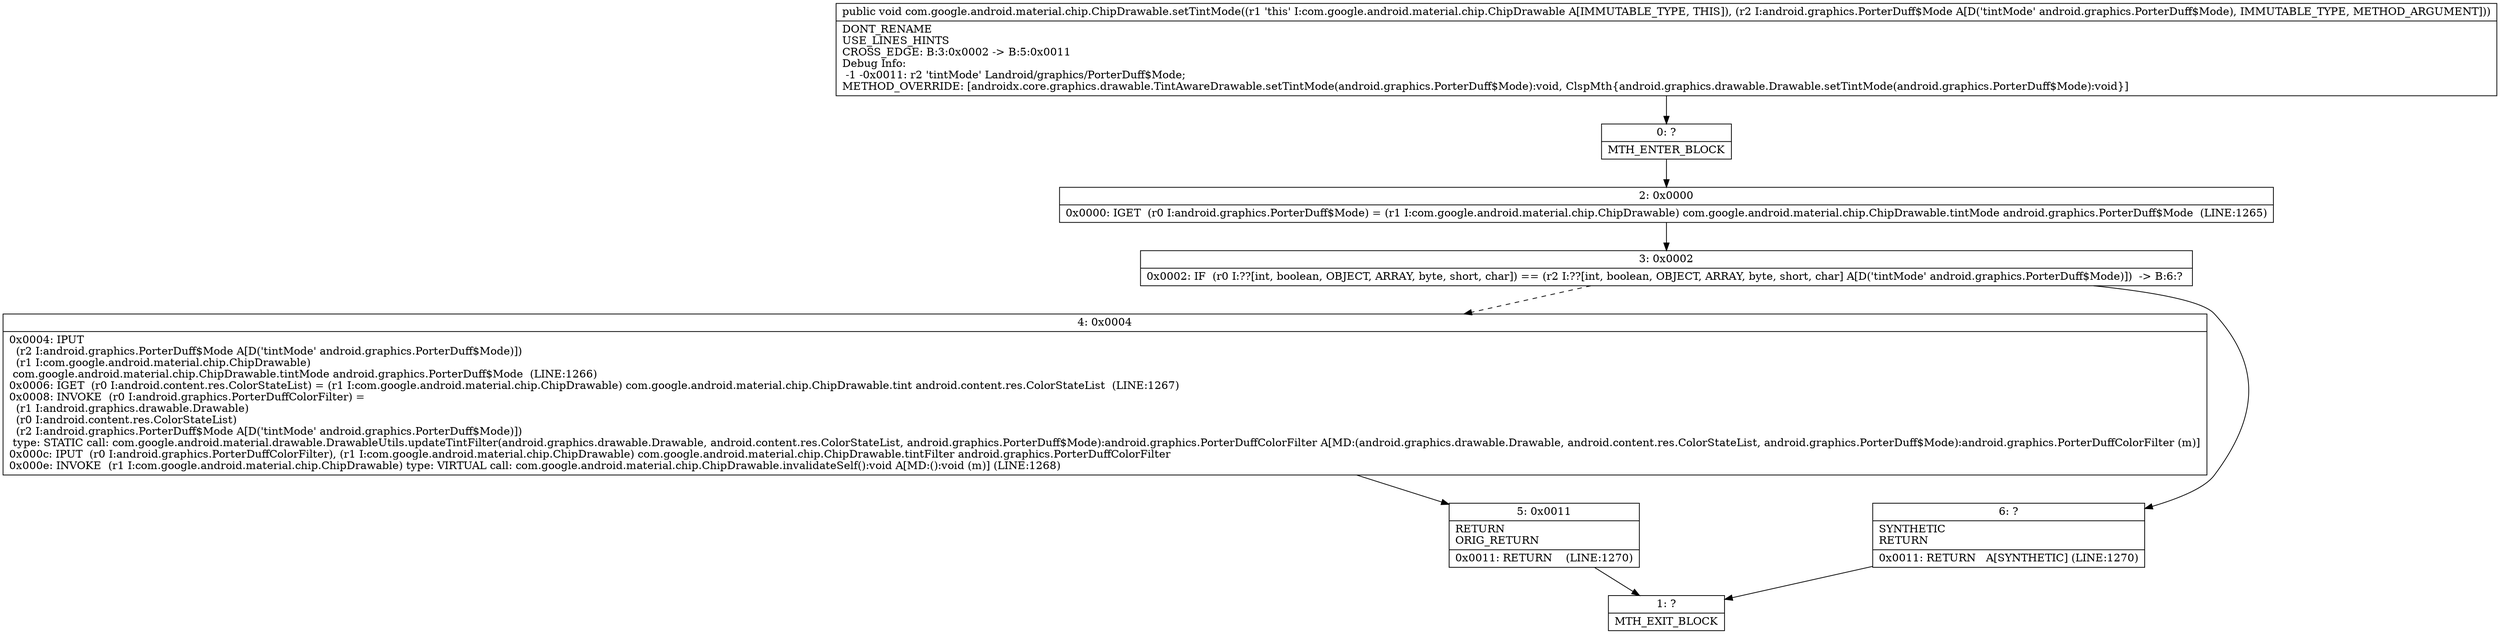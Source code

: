 digraph "CFG forcom.google.android.material.chip.ChipDrawable.setTintMode(Landroid\/graphics\/PorterDuff$Mode;)V" {
Node_0 [shape=record,label="{0\:\ ?|MTH_ENTER_BLOCK\l}"];
Node_2 [shape=record,label="{2\:\ 0x0000|0x0000: IGET  (r0 I:android.graphics.PorterDuff$Mode) = (r1 I:com.google.android.material.chip.ChipDrawable) com.google.android.material.chip.ChipDrawable.tintMode android.graphics.PorterDuff$Mode  (LINE:1265)\l}"];
Node_3 [shape=record,label="{3\:\ 0x0002|0x0002: IF  (r0 I:??[int, boolean, OBJECT, ARRAY, byte, short, char]) == (r2 I:??[int, boolean, OBJECT, ARRAY, byte, short, char] A[D('tintMode' android.graphics.PorterDuff$Mode)])  \-\> B:6:? \l}"];
Node_4 [shape=record,label="{4\:\ 0x0004|0x0004: IPUT  \l  (r2 I:android.graphics.PorterDuff$Mode A[D('tintMode' android.graphics.PorterDuff$Mode)])\l  (r1 I:com.google.android.material.chip.ChipDrawable)\l com.google.android.material.chip.ChipDrawable.tintMode android.graphics.PorterDuff$Mode  (LINE:1266)\l0x0006: IGET  (r0 I:android.content.res.ColorStateList) = (r1 I:com.google.android.material.chip.ChipDrawable) com.google.android.material.chip.ChipDrawable.tint android.content.res.ColorStateList  (LINE:1267)\l0x0008: INVOKE  (r0 I:android.graphics.PorterDuffColorFilter) = \l  (r1 I:android.graphics.drawable.Drawable)\l  (r0 I:android.content.res.ColorStateList)\l  (r2 I:android.graphics.PorterDuff$Mode A[D('tintMode' android.graphics.PorterDuff$Mode)])\l type: STATIC call: com.google.android.material.drawable.DrawableUtils.updateTintFilter(android.graphics.drawable.Drawable, android.content.res.ColorStateList, android.graphics.PorterDuff$Mode):android.graphics.PorterDuffColorFilter A[MD:(android.graphics.drawable.Drawable, android.content.res.ColorStateList, android.graphics.PorterDuff$Mode):android.graphics.PorterDuffColorFilter (m)]\l0x000c: IPUT  (r0 I:android.graphics.PorterDuffColorFilter), (r1 I:com.google.android.material.chip.ChipDrawable) com.google.android.material.chip.ChipDrawable.tintFilter android.graphics.PorterDuffColorFilter \l0x000e: INVOKE  (r1 I:com.google.android.material.chip.ChipDrawable) type: VIRTUAL call: com.google.android.material.chip.ChipDrawable.invalidateSelf():void A[MD:():void (m)] (LINE:1268)\l}"];
Node_5 [shape=record,label="{5\:\ 0x0011|RETURN\lORIG_RETURN\l|0x0011: RETURN    (LINE:1270)\l}"];
Node_1 [shape=record,label="{1\:\ ?|MTH_EXIT_BLOCK\l}"];
Node_6 [shape=record,label="{6\:\ ?|SYNTHETIC\lRETURN\l|0x0011: RETURN   A[SYNTHETIC] (LINE:1270)\l}"];
MethodNode[shape=record,label="{public void com.google.android.material.chip.ChipDrawable.setTintMode((r1 'this' I:com.google.android.material.chip.ChipDrawable A[IMMUTABLE_TYPE, THIS]), (r2 I:android.graphics.PorterDuff$Mode A[D('tintMode' android.graphics.PorterDuff$Mode), IMMUTABLE_TYPE, METHOD_ARGUMENT]))  | DONT_RENAME\lUSE_LINES_HINTS\lCROSS_EDGE: B:3:0x0002 \-\> B:5:0x0011\lDebug Info:\l  \-1 \-0x0011: r2 'tintMode' Landroid\/graphics\/PorterDuff$Mode;\lMETHOD_OVERRIDE: [androidx.core.graphics.drawable.TintAwareDrawable.setTintMode(android.graphics.PorterDuff$Mode):void, ClspMth\{android.graphics.drawable.Drawable.setTintMode(android.graphics.PorterDuff$Mode):void\}]\l}"];
MethodNode -> Node_0;Node_0 -> Node_2;
Node_2 -> Node_3;
Node_3 -> Node_4[style=dashed];
Node_3 -> Node_6;
Node_4 -> Node_5;
Node_5 -> Node_1;
Node_6 -> Node_1;
}

